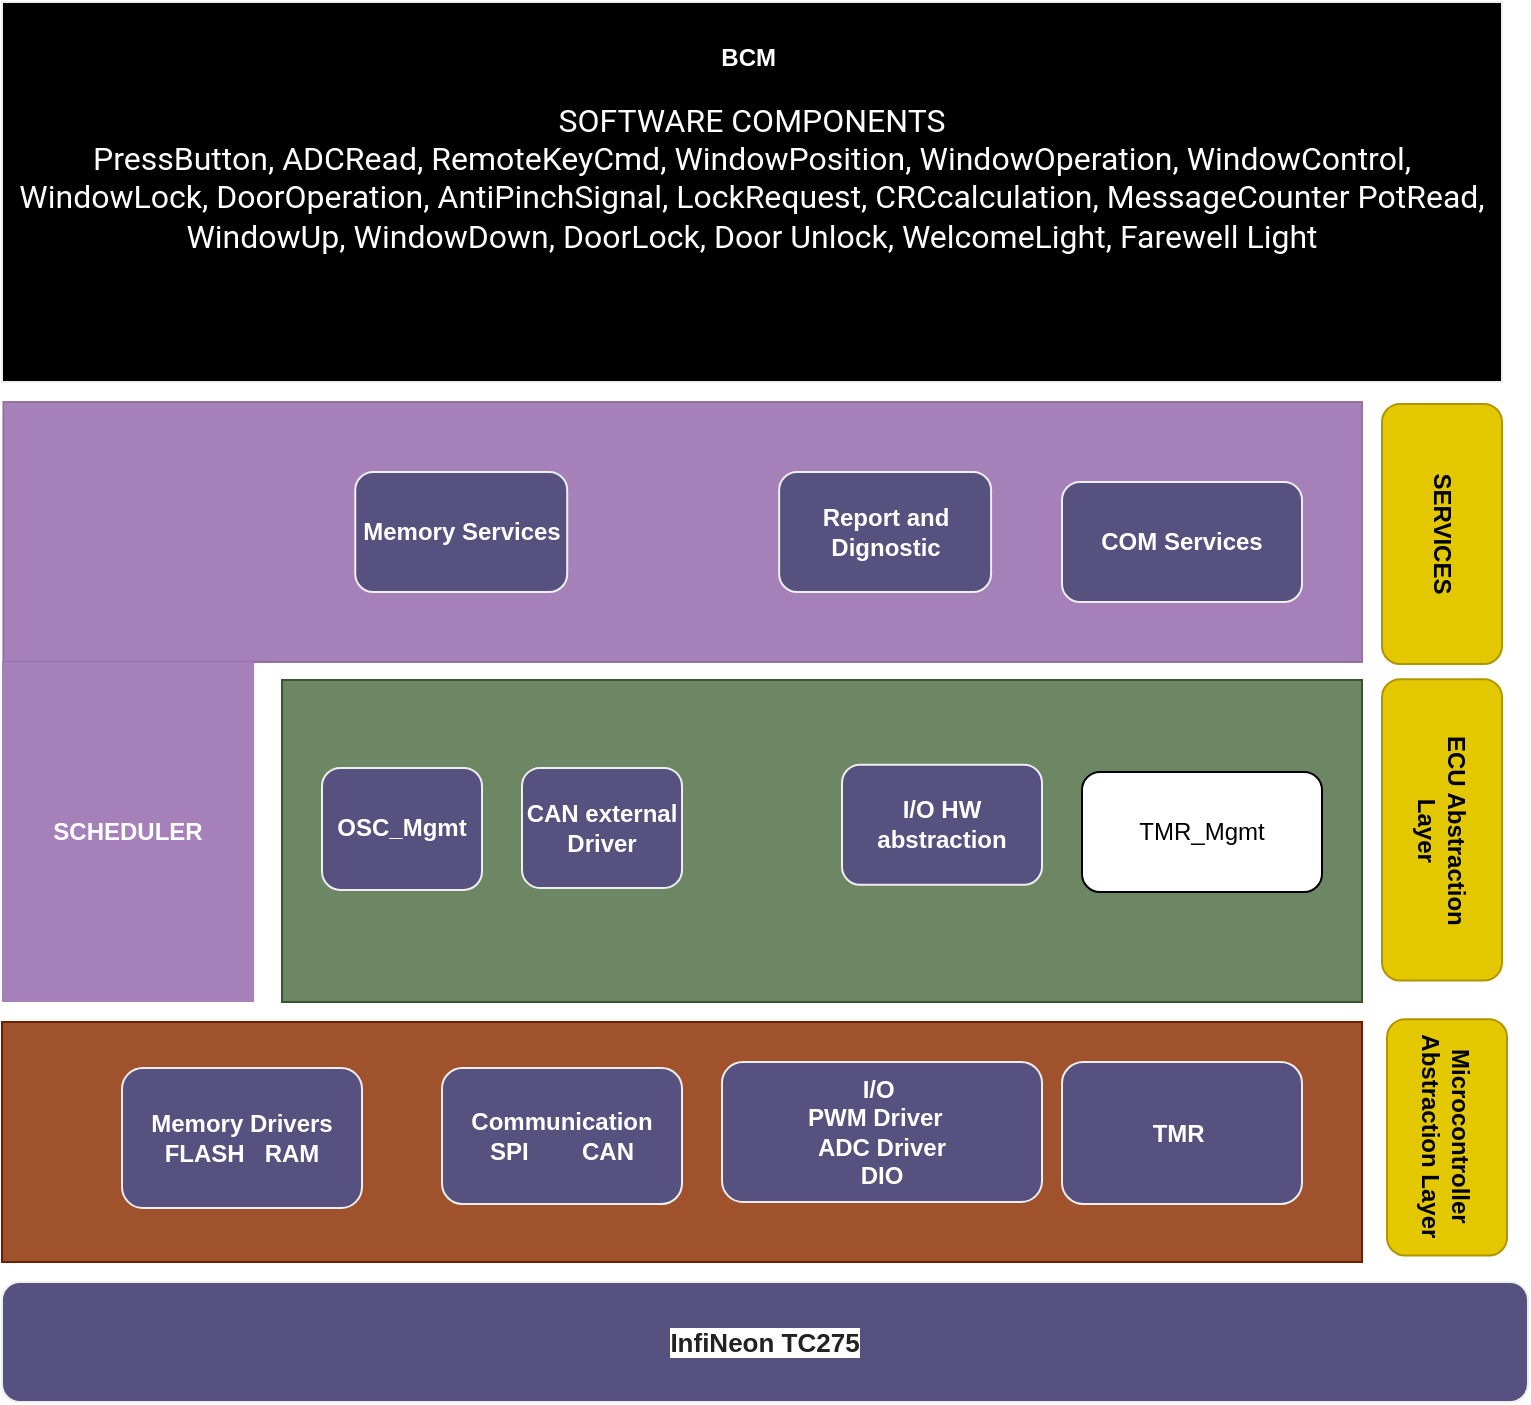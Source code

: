 <mxfile version="20.2.5" type="github" pages="2">
  <diagram id="0SxEWgDJXTkLoPQnoZ41" name="Página-1">
    <mxGraphModel dx="1564" dy="956" grid="1" gridSize="10" guides="1" tooltips="1" connect="1" arrows="1" fold="1" page="1" pageScale="1" pageWidth="1100" pageHeight="850" background="none" math="0" shadow="0">
      <root>
        <mxCell id="0" />
        <mxCell id="1" parent="0" />
        <mxCell id="ohxu8sP8Bl96CsR-l8yv-2" value="" style="group" vertex="1" connectable="0" parent="1">
          <mxGeometry x="170" y="270" width="680" height="331" as="geometry" />
        </mxCell>
        <mxCell id="E3UZA_A3aNp--UBdqJW4-3" value="" style="rounded=0;whiteSpace=wrap;html=1;fillColor=#A680B8;strokeColor=#9673a6;fontStyle=1" parent="ohxu8sP8Bl96CsR-l8yv-2" vertex="1">
          <mxGeometry x="0.7" width="679.3" height="130" as="geometry" />
        </mxCell>
        <mxCell id="WLYs_z4ydL6w-I-2daiW-25" value="SCHEDULER" style="rounded=0;whiteSpace=wrap;html=1;fillColor=#A680B8;strokeColor=none;fontColor=#FFFFFF;fontStyle=1" parent="ohxu8sP8Bl96CsR-l8yv-2" vertex="1">
          <mxGeometry y="130" width="126.056" height="170" as="geometry" />
        </mxCell>
        <mxCell id="E3UZA_A3aNp--UBdqJW4-23" value="Report and Dignostic" style="rounded=1;whiteSpace=wrap;html=1;fillColor=#56517E;strokeColor=#EEEEEE;fontColor=#FFFFFF;fontStyle=1" parent="ohxu8sP8Bl96CsR-l8yv-2" vertex="1">
          <mxGeometry x="388.571" y="35" width="105.974" height="60" as="geometry" />
        </mxCell>
        <mxCell id="E3UZA_A3aNp--UBdqJW4-22" value="Memory Services" style="rounded=1;whiteSpace=wrap;html=1;glass=0;fillColor=#56517E;strokeColor=#EEEEEE;fontColor=#FFFFFF;fontStyle=1" parent="ohxu8sP8Bl96CsR-l8yv-2" vertex="1">
          <mxGeometry x="176.623" y="35" width="105.974" height="60" as="geometry" />
        </mxCell>
        <mxCell id="WLYs_z4ydL6w-I-2daiW-27" value="" style="rounded=0;whiteSpace=wrap;html=1;fillColor=#6d8764;strokeColor=#3A5431;fontColor=#ffffff;fontStyle=1" parent="ohxu8sP8Bl96CsR-l8yv-2" vertex="1">
          <mxGeometry x="140" y="139" width="540" height="161" as="geometry" />
        </mxCell>
        <mxCell id="ohxu8sP8Bl96CsR-l8yv-5" value="&lt;font color=&quot;#000000&quot;&gt;TMR_Mgmt&lt;/font&gt;" style="rounded=1;whiteSpace=wrap;html=1;labelBackgroundColor=none;fontColor=#FFFFFF;" vertex="1" parent="ohxu8sP8Bl96CsR-l8yv-2">
          <mxGeometry x="540" y="185" width="120" height="60" as="geometry" />
        </mxCell>
        <mxCell id="E3UZA_A3aNp--UBdqJW4-1" value="BCM&amp;nbsp;&lt;br&gt;&lt;br&gt;&lt;span style=&quot;font-family: Roboto, -apple-system, BlinkMacSystemFont, &amp;quot;Apple Color Emoji&amp;quot;, &amp;quot;Segoe UI&amp;quot;, Oxygen, Ubuntu, Cantarell, &amp;quot;Fira Sans&amp;quot;, &amp;quot;Droid Sans&amp;quot;, &amp;quot;Helvetica Neue&amp;quot;, sans-serif; font-size: 16px; font-weight: 400; text-align: start;&quot;&gt;SOFTWARE COMPONENTS&lt;/span&gt;&lt;br style=&quot;box-sizing: border-box; font-family: Roboto, -apple-system, BlinkMacSystemFont, &amp;quot;Apple Color Emoji&amp;quot;, &amp;quot;Segoe UI&amp;quot;, Oxygen, Ubuntu, Cantarell, &amp;quot;Fira Sans&amp;quot;, &amp;quot;Droid Sans&amp;quot;, &amp;quot;Helvetica Neue&amp;quot;, sans-serif; font-size: 16px; font-weight: 400; text-align: start;&quot;&gt;&lt;span style=&quot;font-family: Roboto, -apple-system, BlinkMacSystemFont, &amp;quot;Apple Color Emoji&amp;quot;, &amp;quot;Segoe UI&amp;quot;, Oxygen, Ubuntu, Cantarell, &amp;quot;Fira Sans&amp;quot;, &amp;quot;Droid Sans&amp;quot;, &amp;quot;Helvetica Neue&amp;quot;, sans-serif; font-size: 16px; font-weight: 400; text-align: start;&quot;&gt;PressButton, ADCRead, RemoteKeyCmd, WindowPosition, WindowOperation, WindowControl, WindowLock, DoorOperation, AntiPinchSignal, LockRequest, CRCcalculation, MessageCounter PotRead, WindowUp, WindowDown, DoorLock, Door Unlock, WelcomeLight, Farewell Light&lt;/span&gt;&lt;span&gt;&lt;br&gt;&lt;br&gt;&lt;br&gt;&lt;br&gt;&lt;/span&gt;" style="rounded=0;whiteSpace=wrap;html=1;fillColor=#000000;strokeColor=#EEEEEE;fontColor=#FFFFFF;fontStyle=1" parent="1" vertex="1">
          <mxGeometry x="170" y="70" width="750" height="190" as="geometry" />
        </mxCell>
        <mxCell id="E3UZA_A3aNp--UBdqJW4-24" value="COM Services" style="rounded=1;whiteSpace=wrap;html=1;fillColor=#56517E;strokeColor=#EEEEEE;fontColor=#FFFFFF;fontStyle=1" parent="1" vertex="1">
          <mxGeometry x="700" y="310" width="120" height="60" as="geometry" />
        </mxCell>
        <mxCell id="5Y2THX8Q8HSWR9ZChi4j-1" value="SERVICES" style="rounded=1;whiteSpace=wrap;html=1;rotation=90;fillColor=#e3c800;strokeColor=#B09500;fontColor=#000000;fontStyle=1" parent="1" vertex="1">
          <mxGeometry x="825" y="306" width="130" height="60" as="geometry" />
        </mxCell>
        <mxCell id="WLYs_z4ydL6w-I-2daiW-28" value="&lt;div style=&quot;text-align: start;&quot;&gt;&lt;br&gt;&lt;/div&gt;" style="rounded=0;whiteSpace=wrap;html=1;fillColor=#a0522d;strokeColor=#6D1F00;fontColor=#ffffff;fontStyle=1" parent="1" vertex="1">
          <mxGeometry x="170" y="580" width="680" height="120" as="geometry" />
        </mxCell>
        <mxCell id="WLYs_z4ydL6w-I-2daiW-33" value="I/O&amp;nbsp;&lt;br&gt;PWM Driver&amp;nbsp;&amp;nbsp;&lt;br&gt;ADC Driver&lt;br&gt;DIO" style="rounded=1;whiteSpace=wrap;html=1;fillColor=#56517E;strokeColor=#EEEEEE;fontColor=#FFFFFF;fontStyle=1" parent="1" vertex="1">
          <mxGeometry x="530" y="600" width="160" height="70" as="geometry" />
        </mxCell>
        <mxCell id="WLYs_z4ydL6w-I-2daiW-35" value="Memory Drivers&lt;br&gt;FLASH&amp;nbsp; &amp;nbsp;RAM" style="rounded=1;whiteSpace=wrap;html=1;fillColor=#56517E;strokeColor=#EEEEEE;fontColor=#FFFFFF;fontStyle=1" parent="1" vertex="1">
          <mxGeometry x="230" y="603" width="120" height="70" as="geometry" />
        </mxCell>
        <mxCell id="WLYs_z4ydL6w-I-2daiW-37" value="TMR&amp;nbsp;" style="rounded=1;whiteSpace=wrap;html=1;fillColor=#56517E;strokeColor=#EEEEEE;fontColor=#FFFFFF;fontStyle=1" parent="1" vertex="1">
          <mxGeometry x="700" y="600" width="120" height="71" as="geometry" />
        </mxCell>
        <mxCell id="WLYs_z4ydL6w-I-2daiW-38" value="OSC_Mgmt" style="rounded=1;whiteSpace=wrap;html=1;fillColor=#56517E;strokeColor=#EEEEEE;fontColor=#FFFFFF;fontStyle=1" parent="1" vertex="1">
          <mxGeometry x="330" y="452.94" width="80" height="61" as="geometry" />
        </mxCell>
        <mxCell id="WLYs_z4ydL6w-I-2daiW-39" value="I/O HW abstraction" style="rounded=1;whiteSpace=wrap;html=1;fillColor=#56517E;strokeColor=#EEEEEE;fontColor=#FFFFFF;fontStyle=1" parent="1" vertex="1">
          <mxGeometry x="590" y="451.35" width="100" height="60" as="geometry" />
        </mxCell>
        <mxCell id="WLYs_z4ydL6w-I-2daiW-40" style="edgeStyle=orthogonalEdgeStyle;rounded=0;orthogonalLoop=1;jettySize=auto;html=1;exitX=0.5;exitY=1;exitDx=0;exitDy=0;labelBackgroundColor=#FAD9D5;strokeColor=#182E3E;fontStyle=1" parent="1" source="WLYs_z4ydL6w-I-2daiW-39" target="WLYs_z4ydL6w-I-2daiW-39" edge="1">
          <mxGeometry relative="1" as="geometry" />
        </mxCell>
        <mxCell id="WLYs_z4ydL6w-I-2daiW-42" value="CAN external Driver" style="rounded=1;whiteSpace=wrap;html=1;fillColor=#56517E;strokeColor=#EEEEEE;fontColor=#FFFFFF;fontStyle=1" parent="1" vertex="1">
          <mxGeometry x="430" y="452.94" width="80" height="60" as="geometry" />
        </mxCell>
        <mxCell id="WLYs_z4ydL6w-I-2daiW-44" value="ECU Abstraction&lt;br&gt;Layer" style="rounded=1;whiteSpace=wrap;html=1;rotation=90;fillColor=#e3c800;strokeColor=#B09500;fontColor=#000000;fontStyle=1" parent="1" vertex="1">
          <mxGeometry x="814.69" y="453.94" width="150.63" height="60" as="geometry" />
        </mxCell>
        <mxCell id="WLYs_z4ydL6w-I-2daiW-45" value="Microcontroller Abstraction Layer" style="rounded=1;whiteSpace=wrap;html=1;rotation=90;fillColor=#e3c800;strokeColor=#B09500;fontColor=#000000;fontStyle=1" parent="1" vertex="1">
          <mxGeometry x="833.44" y="607.69" width="118.13" height="60" as="geometry" />
        </mxCell>
        <mxCell id="WLYs_z4ydL6w-I-2daiW-47" value="Communication&lt;br&gt;SPI&amp;nbsp; &amp;nbsp; &amp;nbsp; &amp;nbsp; CAN" style="rounded=1;whiteSpace=wrap;html=1;fillColor=#56517E;strokeColor=#EEEEEE;fontColor=#FFFFFF;fontStyle=1" parent="1" vertex="1">
          <mxGeometry x="390" y="603" width="120" height="68" as="geometry" />
        </mxCell>
        <mxCell id="WLYs_z4ydL6w-I-2daiW-48" value="&lt;div style=&quot;text-align: start;&quot;&gt;&lt;font size=&quot;2&quot; face=&quot;Arial, Helvetica, sans-serif&quot; color=&quot;#222222&quot;&gt;&lt;span style=&quot;background-color: rgb(255, 255, 255);&quot;&gt;InfiNeon TC275&lt;/span&gt;&lt;/font&gt;&lt;/div&gt;" style="rounded=1;whiteSpace=wrap;html=1;fillColor=#56517E;strokeColor=#EEEEEE;fontColor=#FFFFFF;fontStyle=1" parent="1" vertex="1">
          <mxGeometry x="170" y="710" width="763" height="60" as="geometry" />
        </mxCell>
      </root>
    </mxGraphModel>
  </diagram>
  <diagram id="zN3AyqDoziPQk-1GQuDL" name="Página-2">
    <mxGraphModel dx="1422" dy="765" grid="1" gridSize="10" guides="1" tooltips="1" connect="1" arrows="1" fold="1" page="1" pageScale="1" pageWidth="1100" pageHeight="850" math="0" shadow="0">
      <root>
        <mxCell id="0" />
        <mxCell id="1" parent="0" />
        <mxCell id="WIb1HFvYGEBfSn61_mD_-1" value="&lt;b style=&quot;font-size: 26px;&quot;&gt;DCU&lt;/b&gt;" style="rounded=0;whiteSpace=wrap;html=1;fontSize=26;strokeWidth=4;strokeColor=#990000;" vertex="1" parent="1">
          <mxGeometry x="40" y="30" width="1040" height="30" as="geometry" />
        </mxCell>
        <mxCell id="WIb1HFvYGEBfSn61_mD_-2" value="RTE" style="rounded=0;whiteSpace=wrap;html=1;fillColor=#CCCC00;strokeColor=#A50040;fontColor=#ffffff;fontSize=26;" vertex="1" parent="1">
          <mxGeometry x="40" y="80" width="1040" height="60" as="geometry" />
        </mxCell>
        <mxCell id="WIb1HFvYGEBfSn61_mD_-3" value="" style="rounded=0;whiteSpace=wrap;html=1;fillColor=#FF6666;strokeColor=#10739e;" vertex="1" parent="1">
          <mxGeometry x="40" y="160" width="970" height="140" as="geometry" />
        </mxCell>
        <mxCell id="WIb1HFvYGEBfSn61_mD_-18" value="Window Control" style="rounded=1;whiteSpace=wrap;html=1;glass=0;fillColor=#9933FF;strokeColor=#b85450;" vertex="1" parent="1">
          <mxGeometry x="252" y="200" width="120" height="60" as="geometry" />
        </mxCell>
        <mxCell id="WIb1HFvYGEBfSn61_mD_-19" value="Lock Control" style="rounded=1;whiteSpace=wrap;html=1;fillColor=#333333;strokeColor=#6D1F00;fontColor=#ffffff;fontSize=15;" vertex="1" parent="1">
          <mxGeometry x="559" y="200" width="120" height="60" as="geometry" />
        </mxCell>
        <mxCell id="WIb1HFvYGEBfSn61_mD_-20" value="AntiPinch Control" style="rounded=1;whiteSpace=wrap;html=1;fillColor=#333333;strokeColor=#6D1F00;fontColor=#ffffff;fontSize=15;" vertex="1" parent="1">
          <mxGeometry x="861" y="200" width="120" height="60" as="geometry" />
        </mxCell>
        <mxCell id="WIb1HFvYGEBfSn61_mD_-21" value="SERVICES" style="rounded=1;whiteSpace=wrap;html=1;rotation=90;fillColor=#d80073;strokeColor=#A50040;fontColor=#ffffff;fontStyle=1;labelBorderColor=none;labelBackgroundColor=none;fontSize=14;" vertex="1" parent="1">
          <mxGeometry x="990" y="195" width="120" height="60" as="geometry" />
        </mxCell>
        <mxCell id="i04iYNlgFMU4ENJIWA27-1" value="&lt;font color=&quot;#ffffff&quot; style=&quot;font-size: 21px;&quot;&gt;SCHEDULER&lt;/font&gt;" style="rounded=0;whiteSpace=wrap;html=1;fillColor=#FF6666;strokeColor=#10739e;fontStyle=1" vertex="1" parent="1">
          <mxGeometry x="40" y="300" width="180" height="170" as="geometry" />
        </mxCell>
        <mxCell id="i04iYNlgFMU4ENJIWA27-2" value="" style="rounded=0;whiteSpace=wrap;html=1;fillColor=#6d8764;strokeColor=#3A5431;fontColor=#ffffff;fontStyle=1" vertex="1" parent="1">
          <mxGeometry x="227" y="309" width="784" height="161" as="geometry" />
        </mxCell>
        <mxCell id="i04iYNlgFMU4ENJIWA27-3" value="&lt;div style=&quot;text-align: start;&quot;&gt;&lt;br&gt;&lt;/div&gt;" style="rounded=0;whiteSpace=wrap;html=1;fillColor=#a0522d;strokeColor=#6D1F00;fontColor=#ffffff;fontStyle=1" vertex="1" parent="1">
          <mxGeometry x="40" y="480" width="971" height="170" as="geometry" />
        </mxCell>
        <mxCell id="i04iYNlgFMU4ENJIWA27-4" style="edgeStyle=orthogonalEdgeStyle;rounded=0;orthogonalLoop=1;jettySize=auto;html=1;entryX=0.5;entryY=1;entryDx=0;entryDy=0;labelBackgroundColor=#FAD9D5;strokeColor=#182E3E;fontStyle=1" edge="1" parent="1" source="i04iYNlgFMU4ENJIWA27-6" target="i04iYNlgFMU4ENJIWA27-18">
          <mxGeometry relative="1" as="geometry" />
        </mxCell>
        <mxCell id="i04iYNlgFMU4ENJIWA27-5" style="edgeStyle=orthogonalEdgeStyle;rounded=0;orthogonalLoop=1;jettySize=auto;html=1;labelBackgroundColor=#FAD9D5;strokeColor=#182E3E;fontStyle=1" edge="1" parent="1" source="i04iYNlgFMU4ENJIWA27-6" target="i04iYNlgFMU4ENJIWA27-13">
          <mxGeometry relative="1" as="geometry">
            <Array as="points">
              <mxPoint x="296" y="500" />
              <mxPoint x="471" y="500" />
            </Array>
          </mxGeometry>
        </mxCell>
        <mxCell id="i04iYNlgFMU4ENJIWA27-6" value="&amp;nbsp;WDT&amp;nbsp; &amp;nbsp;CLK" style="rounded=1;whiteSpace=wrap;html=1;fillColor=#FFDFA8;strokeColor=#d79b00;fontStyle=1;fontSize=15;" vertex="1" parent="1">
          <mxGeometry x="241" y="551" width="110" height="69" as="geometry" />
        </mxCell>
        <mxCell id="i04iYNlgFMU4ENJIWA27-7" style="edgeStyle=orthogonalEdgeStyle;rounded=0;orthogonalLoop=1;jettySize=auto;html=1;labelBackgroundColor=#FAD9D5;strokeColor=#182E3E;fontStyle=1" edge="1" parent="1" source="i04iYNlgFMU4ENJIWA27-8" target="i04iYNlgFMU4ENJIWA27-14">
          <mxGeometry relative="1" as="geometry" />
        </mxCell>
        <mxCell id="i04iYNlgFMU4ENJIWA27-8" value="I/O&amp;nbsp;&lt;br style=&quot;font-size: 15px;&quot;&gt;PWM Driver&amp;nbsp;&amp;nbsp;&lt;br style=&quot;font-size: 15px;&quot;&gt;ADC Driver&lt;br style=&quot;font-size: 15px;&quot;&gt;DIO" style="rounded=1;whiteSpace=wrap;html=1;fillColor=#FFDFA8;strokeColor=#d79b00;fontStyle=1;fontSize=15;" vertex="1" parent="1">
          <mxGeometry x="691" y="550" width="160" height="70" as="geometry" />
        </mxCell>
        <mxCell id="i04iYNlgFMU4ENJIWA27-9" style="edgeStyle=orthogonalEdgeStyle;rounded=0;orthogonalLoop=1;jettySize=auto;html=1;labelBackgroundColor=#FAD9D5;strokeColor=#182E3E;fontStyle=1" edge="1" parent="1" source="i04iYNlgFMU4ENJIWA27-10" target="i04iYNlgFMU4ENJIWA27-17">
          <mxGeometry relative="1" as="geometry">
            <Array as="points">
              <mxPoint x="451" y="520" />
              <mxPoint x="611" y="520" />
            </Array>
          </mxGeometry>
        </mxCell>
        <mxCell id="i04iYNlgFMU4ENJIWA27-10" value="Memory Drivers&lt;br style=&quot;font-size: 15px;&quot;&gt;FLASH&amp;nbsp; &amp;nbsp;RAM" style="rounded=1;whiteSpace=wrap;html=1;fillColor=#FFDFA8;strokeColor=#d79b00;fontStyle=1;fontSize=15;" vertex="1" parent="1">
          <mxGeometry x="391" y="553" width="120" height="70" as="geometry" />
        </mxCell>
        <mxCell id="i04iYNlgFMU4ENJIWA27-11" style="edgeStyle=orthogonalEdgeStyle;rounded=0;orthogonalLoop=1;jettySize=auto;html=1;labelBackgroundColor=#FAD9D5;strokeColor=#182E3E;fontStyle=1" edge="1" parent="1" source="i04iYNlgFMU4ENJIWA27-12" target="i04iYNlgFMU4ENJIWA27-16">
          <mxGeometry relative="1" as="geometry" />
        </mxCell>
        <mxCell id="i04iYNlgFMU4ENJIWA27-12" value="TMR&amp;nbsp;" style="rounded=1;whiteSpace=wrap;html=1;fillColor=#FFDFA8;strokeColor=#d79b00;fontStyle=1;fontSize=15;" vertex="1" parent="1">
          <mxGeometry x="861" y="550" width="120" height="71" as="geometry" />
        </mxCell>
        <mxCell id="i04iYNlgFMU4ENJIWA27-13" value="OSC_Mgmt" style="rounded=1;whiteSpace=wrap;html=1;fillColor=#56517E;strokeColor=#EEEEEE;fontColor=#FFFFFF;fontStyle=1;fontSize=15;" vertex="1" parent="1">
          <mxGeometry x="411" y="351.59" width="120" height="61" as="geometry" />
        </mxCell>
        <mxCell id="i04iYNlgFMU4ENJIWA27-14" value="I/O HW abstraction" style="rounded=1;whiteSpace=wrap;html=1;fillColor=#56517E;strokeColor=#EEEEEE;fontColor=#FFFFFF;fontStyle=1;fontSize=15;" vertex="1" parent="1">
          <mxGeometry x="711" y="350.0" width="120" height="60" as="geometry" />
        </mxCell>
        <mxCell id="i04iYNlgFMU4ENJIWA27-15" style="edgeStyle=orthogonalEdgeStyle;rounded=0;orthogonalLoop=1;jettySize=auto;html=1;exitX=0.5;exitY=1;exitDx=0;exitDy=0;labelBackgroundColor=#FAD9D5;strokeColor=#182E3E;fontStyle=1" edge="1" parent="1" source="i04iYNlgFMU4ENJIWA27-14" target="i04iYNlgFMU4ENJIWA27-14">
          <mxGeometry relative="1" as="geometry" />
        </mxCell>
        <mxCell id="i04iYNlgFMU4ENJIWA27-16" value="TMR_Mgmt" style="rounded=1;whiteSpace=wrap;html=1;fillColor=#56517E;strokeColor=#EEEEEE;fontColor=#FFFFFF;fontStyle=1;fontSize=15;" vertex="1" parent="1">
          <mxGeometry x="861" y="350.0" width="120" height="60" as="geometry" />
        </mxCell>
        <mxCell id="i04iYNlgFMU4ENJIWA27-17" value="CAN external Driver" style="rounded=1;whiteSpace=wrap;html=1;fillColor=#56517E;strokeColor=#EEEEEE;fontColor=#FFFFFF;fontStyle=1;fontSize=15;" vertex="1" parent="1">
          <mxGeometry x="551" y="351.59" width="120" height="60" as="geometry" />
        </mxCell>
        <mxCell id="i04iYNlgFMU4ENJIWA27-18" value="WDT_Driver" style="rounded=1;whiteSpace=wrap;html=1;fillColor=#56517E;strokeColor=#EEEEEE;fontColor=#FFFFFF;fontStyle=1;fontSize=15;" vertex="1" parent="1">
          <mxGeometry x="252" y="350.0" width="120" height="60" as="geometry" />
        </mxCell>
        <mxCell id="i04iYNlgFMU4ENJIWA27-19" value="ECU Abstraction&lt;br style=&quot;font-size: 14px;&quot;&gt;Layer" style="rounded=1;whiteSpace=wrap;html=1;rotation=90;fillColor=#d80073;strokeColor=#A50040;fontStyle=1;fontColor=#ffffff;labelBorderColor=none;labelBackgroundColor=none;fontSize=14;" vertex="1" parent="1">
          <mxGeometry x="975.69" y="353.94" width="150.63" height="60" as="geometry" />
        </mxCell>
        <mxCell id="i04iYNlgFMU4ENJIWA27-20" value="Microcontroller Abstraction Layer" style="rounded=1;whiteSpace=wrap;html=1;rotation=90;fillColor=#d80073;strokeColor=#A50040;fontStyle=1;fontColor=#ffffff;labelBorderColor=none;labelBackgroundColor=none;fontSize=14;" vertex="1" parent="1">
          <mxGeometry x="969.75" y="539.25" width="167.5" height="60" as="geometry" />
        </mxCell>
        <mxCell id="i04iYNlgFMU4ENJIWA27-21" style="edgeStyle=orthogonalEdgeStyle;rounded=0;orthogonalLoop=1;jettySize=auto;html=1;entryX=0.5;entryY=1;entryDx=0;entryDy=0;labelBackgroundColor=#FAD9D5;strokeColor=#182E3E;fontStyle=1" edge="1" parent="1" source="i04iYNlgFMU4ENJIWA27-22" target="i04iYNlgFMU4ENJIWA27-17">
          <mxGeometry relative="1" as="geometry" />
        </mxCell>
        <mxCell id="i04iYNlgFMU4ENJIWA27-22" value="Communication&lt;br style=&quot;font-size: 15px;&quot;&gt;SPI&amp;nbsp; &amp;nbsp; &amp;nbsp; &amp;nbsp; CAN" style="rounded=1;whiteSpace=wrap;html=1;fillColor=#FFDFA8;strokeColor=#d79b00;fontStyle=1;fontSize=15;" vertex="1" parent="1">
          <mxGeometry x="551" y="553" width="120" height="68" as="geometry" />
        </mxCell>
        <mxCell id="i04iYNlgFMU4ENJIWA27-23" value="&lt;div style=&quot;text-align: start;&quot;&gt;&lt;font size=&quot;2&quot; face=&quot;Arial, Helvetica, sans-serif&quot; color=&quot;#222222&quot;&gt;&lt;span style=&quot;background-color: rgb(255, 255, 255);&quot;&gt;InfiNeon TC275&lt;/span&gt;&lt;/font&gt;&lt;/div&gt;" style="rounded=1;whiteSpace=wrap;html=1;fillColor=#56517E;strokeColor=#EEEEEE;fontColor=#FFFFFF;fontStyle=1" vertex="1" parent="1">
          <mxGeometry x="40" y="660" width="1044" height="60" as="geometry" />
        </mxCell>
        <mxCell id="i04iYNlgFMU4ENJIWA27-24" value="Window Control" style="rounded=1;whiteSpace=wrap;html=1;glass=0;fillColor=#333333;strokeColor=#6D1F00;fontColor=#ffffff;fontSize=15;" vertex="1" parent="1">
          <mxGeometry x="252" y="200" width="120" height="60" as="geometry" />
        </mxCell>
      </root>
    </mxGraphModel>
  </diagram>
</mxfile>
